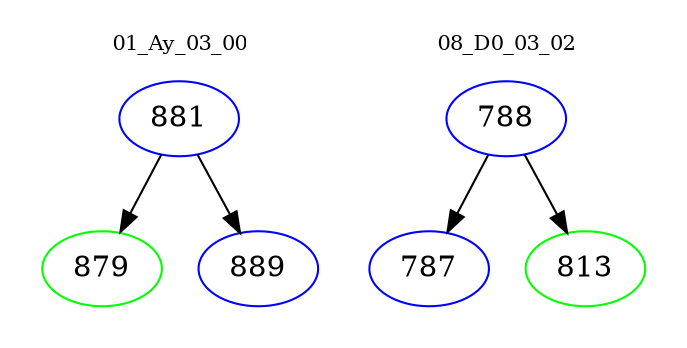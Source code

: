 digraph{
subgraph cluster_0 {
color = white
label = "01_Ay_03_00";
fontsize=10;
T0_881 [label="881", color="blue"]
T0_881 -> T0_879 [color="black"]
T0_879 [label="879", color="green"]
T0_881 -> T0_889 [color="black"]
T0_889 [label="889", color="blue"]
}
subgraph cluster_1 {
color = white
label = "08_D0_03_02";
fontsize=10;
T1_788 [label="788", color="blue"]
T1_788 -> T1_787 [color="black"]
T1_787 [label="787", color="blue"]
T1_788 -> T1_813 [color="black"]
T1_813 [label="813", color="green"]
}
}
